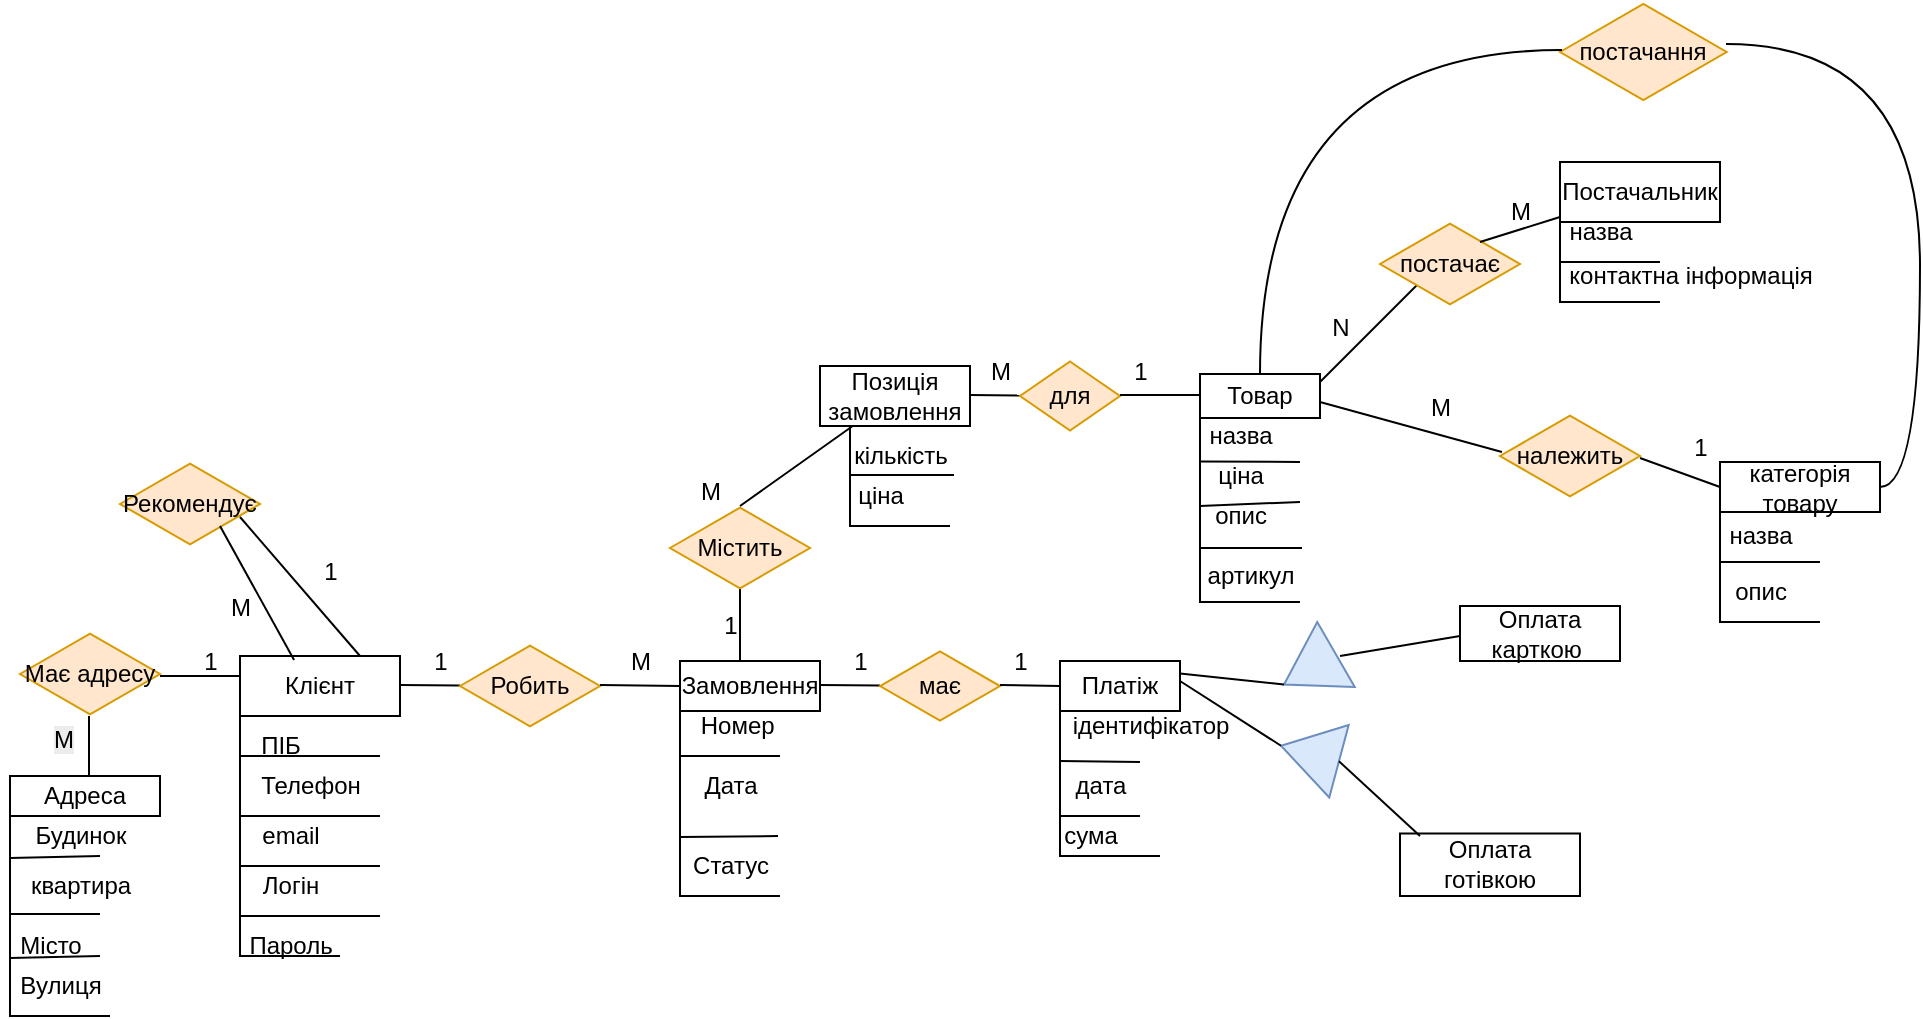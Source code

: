 <mxfile version="28.2.0">
  <diagram name="Страница — 1" id="gN5ePoB_m-Cr2doreSHa">
    <mxGraphModel dx="1426" dy="785" grid="1" gridSize="10" guides="1" tooltips="1" connect="1" arrows="1" fold="1" page="1" pageScale="1" pageWidth="1169" pageHeight="827" math="0" shadow="0">
      <root>
        <mxCell id="0" />
        <mxCell id="1" parent="0" />
        <mxCell id="NQxZ1PX0H9LZG48VBt8V-1" value="Клієнт" style="rounded=0;whiteSpace=wrap;html=1;" parent="1" vertex="1">
          <mxGeometry x="240" y="417" width="80" height="30" as="geometry" />
        </mxCell>
        <mxCell id="NQxZ1PX0H9LZG48VBt8V-2" value="" style="endArrow=none;html=1;rounded=0;" parent="1" target="NQxZ1PX0H9LZG48VBt8V-3" edge="1">
          <mxGeometry width="50" height="50" relative="1" as="geometry">
            <mxPoint x="320" y="431.5" as="sourcePoint" />
            <mxPoint x="360" y="432" as="targetPoint" />
          </mxGeometry>
        </mxCell>
        <mxCell id="NQxZ1PX0H9LZG48VBt8V-3" value="Робить" style="html=1;whiteSpace=wrap;aspect=fixed;shape=isoRectangle;fillColor=#ffe6cc;strokeColor=#d79b00;" parent="1" vertex="1">
          <mxGeometry x="350" y="411" width="70" height="42" as="geometry" />
        </mxCell>
        <mxCell id="NQxZ1PX0H9LZG48VBt8V-4" value="" style="strokeWidth=1;html=1;shape=mxgraph.flowchart.annotation_1;align=left;pointerEvents=1;gradientColor=default;" parent="1" vertex="1">
          <mxGeometry x="240" y="447" width="50" height="120" as="geometry" />
        </mxCell>
        <mxCell id="NQxZ1PX0H9LZG48VBt8V-5" value="ПІБ" style="text;html=1;align=center;verticalAlign=middle;resizable=0;points=[];autosize=1;strokeColor=none;fillColor=none;" parent="1" vertex="1">
          <mxGeometry x="240" y="447" width="40" height="30" as="geometry" />
        </mxCell>
        <mxCell id="NQxZ1PX0H9LZG48VBt8V-6" value="Телефон" style="text;html=1;align=center;verticalAlign=middle;resizable=0;points=[];autosize=1;strokeColor=none;fillColor=none;" parent="1" vertex="1">
          <mxGeometry x="240" y="467" width="70" height="30" as="geometry" />
        </mxCell>
        <mxCell id="NQxZ1PX0H9LZG48VBt8V-7" value="email" style="text;html=1;align=center;verticalAlign=middle;resizable=0;points=[];autosize=1;strokeColor=none;fillColor=none;" parent="1" vertex="1">
          <mxGeometry x="240" y="492" width="50" height="30" as="geometry" />
        </mxCell>
        <mxCell id="NQxZ1PX0H9LZG48VBt8V-8" value="Логін" style="text;html=1;align=center;verticalAlign=middle;resizable=0;points=[];autosize=1;strokeColor=none;fillColor=none;" parent="1" vertex="1">
          <mxGeometry x="240" y="517" width="50" height="30" as="geometry" />
        </mxCell>
        <mxCell id="NQxZ1PX0H9LZG48VBt8V-9" value="Пароль" style="text;html=1;align=center;verticalAlign=middle;resizable=0;points=[];autosize=1;strokeColor=none;fillColor=none;" parent="1" vertex="1">
          <mxGeometry x="230" y="547" width="70" height="30" as="geometry" />
        </mxCell>
        <mxCell id="NQxZ1PX0H9LZG48VBt8V-10" value="" style="endArrow=none;html=1;rounded=0;" parent="1" edge="1">
          <mxGeometry width="50" height="50" relative="1" as="geometry">
            <mxPoint x="240" y="467" as="sourcePoint" />
            <mxPoint x="310" y="467" as="targetPoint" />
          </mxGeometry>
        </mxCell>
        <mxCell id="NQxZ1PX0H9LZG48VBt8V-12" value="" style="endArrow=none;html=1;rounded=0;" parent="1" edge="1">
          <mxGeometry width="50" height="50" relative="1" as="geometry">
            <mxPoint x="240" y="522" as="sourcePoint" />
            <mxPoint x="310" y="522" as="targetPoint" />
          </mxGeometry>
        </mxCell>
        <mxCell id="NQxZ1PX0H9LZG48VBt8V-13" value="" style="endArrow=none;html=1;rounded=0;entryX=1;entryY=1;entryDx=0;entryDy=0;entryPerimeter=0;" parent="1" target="NQxZ1PX0H9LZG48VBt8V-6" edge="1">
          <mxGeometry width="50" height="50" relative="1" as="geometry">
            <mxPoint x="240" y="497" as="sourcePoint" />
            <mxPoint x="290" y="447" as="targetPoint" />
          </mxGeometry>
        </mxCell>
        <mxCell id="NQxZ1PX0H9LZG48VBt8V-14" value="" style="endArrow=none;html=1;rounded=0;" parent="1" edge="1">
          <mxGeometry width="50" height="50" relative="1" as="geometry">
            <mxPoint x="240" y="547" as="sourcePoint" />
            <mxPoint x="310" y="547" as="targetPoint" />
          </mxGeometry>
        </mxCell>
        <mxCell id="NQxZ1PX0H9LZG48VBt8V-16" value="" style="endArrow=none;html=1;rounded=0;" parent="1" edge="1">
          <mxGeometry width="50" height="50" relative="1" as="geometry">
            <mxPoint x="420" y="431.5" as="sourcePoint" />
            <mxPoint x="460" y="432" as="targetPoint" />
          </mxGeometry>
        </mxCell>
        <mxCell id="NQxZ1PX0H9LZG48VBt8V-17" value="Замовлення" style="rounded=0;whiteSpace=wrap;html=1;" parent="1" vertex="1">
          <mxGeometry x="460" y="419.5" width="70" height="25" as="geometry" />
        </mxCell>
        <mxCell id="NQxZ1PX0H9LZG48VBt8V-20" value="" style="strokeWidth=1;html=1;shape=mxgraph.flowchart.annotation_1;align=left;pointerEvents=1;" parent="1" vertex="1">
          <mxGeometry x="460" y="444.5" width="50" height="92.5" as="geometry" />
        </mxCell>
        <mxCell id="NQxZ1PX0H9LZG48VBt8V-22" value="Номер&amp;nbsp;" style="text;html=1;align=center;verticalAlign=middle;resizable=0;points=[];autosize=1;strokeColor=none;fillColor=none;" parent="1" vertex="1">
          <mxGeometry x="460" y="437" width="60" height="30" as="geometry" />
        </mxCell>
        <mxCell id="NQxZ1PX0H9LZG48VBt8V-23" value="Дата" style="text;html=1;align=center;verticalAlign=middle;resizable=0;points=[];autosize=1;strokeColor=none;fillColor=none;" parent="1" vertex="1">
          <mxGeometry x="460" y="467" width="50" height="30" as="geometry" />
        </mxCell>
        <mxCell id="NQxZ1PX0H9LZG48VBt8V-24" value="Статус" style="text;html=1;align=center;verticalAlign=middle;resizable=0;points=[];autosize=1;strokeColor=none;fillColor=none;" parent="1" vertex="1">
          <mxGeometry x="455" y="507" width="60" height="30" as="geometry" />
        </mxCell>
        <mxCell id="NQxZ1PX0H9LZG48VBt8V-25" value="" style="endArrow=none;html=1;rounded=0;entryX=0.98;entryY=0.676;entryDx=0;entryDy=0;entryPerimeter=0;" parent="1" target="NQxZ1PX0H9LZG48VBt8V-20" edge="1">
          <mxGeometry width="50" height="50" relative="1" as="geometry">
            <mxPoint x="460" y="507.49" as="sourcePoint" />
            <mxPoint x="509" y="506.5" as="targetPoint" />
          </mxGeometry>
        </mxCell>
        <mxCell id="NQxZ1PX0H9LZG48VBt8V-26" value="" style="endArrow=none;html=1;rounded=0;" parent="1" edge="1">
          <mxGeometry width="50" height="50" relative="1" as="geometry">
            <mxPoint x="460" y="467" as="sourcePoint" />
            <mxPoint x="510" y="467" as="targetPoint" />
          </mxGeometry>
        </mxCell>
        <mxCell id="NQxZ1PX0H9LZG48VBt8V-27" value="" style="endArrow=none;html=1;rounded=0;" parent="1" edge="1">
          <mxGeometry width="50" height="50" relative="1" as="geometry">
            <mxPoint x="200" y="427" as="sourcePoint" />
            <mxPoint x="240" y="427" as="targetPoint" />
          </mxGeometry>
        </mxCell>
        <mxCell id="NQxZ1PX0H9LZG48VBt8V-28" value="Має адресу" style="html=1;whiteSpace=wrap;aspect=fixed;shape=isoRectangle;fillColor=#ffe6cc;strokeColor=#d79b00;" parent="1" vertex="1">
          <mxGeometry x="130" y="405" width="70" height="42" as="geometry" />
        </mxCell>
        <mxCell id="NQxZ1PX0H9LZG48VBt8V-37" value="" style="strokeWidth=1;html=1;shape=mxgraph.flowchart.annotation_1;align=left;pointerEvents=1;" parent="1" vertex="1">
          <mxGeometry x="125" y="497" width="50" height="100" as="geometry" />
        </mxCell>
        <mxCell id="NQxZ1PX0H9LZG48VBt8V-38" value="" style="endArrow=none;html=1;rounded=0;" parent="1" edge="1">
          <mxGeometry width="50" height="50" relative="1" as="geometry">
            <mxPoint x="164.5" y="477" as="sourcePoint" />
            <mxPoint x="164.5" y="447" as="targetPoint" />
          </mxGeometry>
        </mxCell>
        <mxCell id="NQxZ1PX0H9LZG48VBt8V-39" value="Адреса" style="rounded=0;whiteSpace=wrap;html=1;" parent="1" vertex="1">
          <mxGeometry x="125" y="477" width="75" height="20" as="geometry" />
        </mxCell>
        <mxCell id="NQxZ1PX0H9LZG48VBt8V-40" value="" style="endArrow=none;html=1;rounded=0;" parent="1" edge="1">
          <mxGeometry width="50" height="50" relative="1" as="geometry">
            <mxPoint x="125" y="568" as="sourcePoint" />
            <mxPoint x="170" y="567" as="targetPoint" />
          </mxGeometry>
        </mxCell>
        <mxCell id="NQxZ1PX0H9LZG48VBt8V-41" value="" style="endArrow=none;html=1;rounded=0;" parent="1" edge="1">
          <mxGeometry width="50" height="50" relative="1" as="geometry">
            <mxPoint x="125" y="546" as="sourcePoint" />
            <mxPoint x="170" y="546" as="targetPoint" />
          </mxGeometry>
        </mxCell>
        <mxCell id="NQxZ1PX0H9LZG48VBt8V-42" value="" style="endArrow=none;html=1;rounded=0;" parent="1" edge="1">
          <mxGeometry width="50" height="50" relative="1" as="geometry">
            <mxPoint x="125" y="518" as="sourcePoint" />
            <mxPoint x="170" y="517" as="targetPoint" />
          </mxGeometry>
        </mxCell>
        <mxCell id="NQxZ1PX0H9LZG48VBt8V-43" value="Будинок" style="text;html=1;align=center;verticalAlign=middle;resizable=0;points=[];autosize=1;strokeColor=none;fillColor=none;" parent="1" vertex="1">
          <mxGeometry x="125" y="492" width="70" height="30" as="geometry" />
        </mxCell>
        <mxCell id="NQxZ1PX0H9LZG48VBt8V-44" value="квартира" style="text;html=1;align=center;verticalAlign=middle;resizable=0;points=[];autosize=1;strokeColor=none;fillColor=none;" parent="1" vertex="1">
          <mxGeometry x="125" y="517" width="70" height="30" as="geometry" />
        </mxCell>
        <mxCell id="NQxZ1PX0H9LZG48VBt8V-45" value="Місто" style="text;html=1;align=center;verticalAlign=middle;resizable=0;points=[];autosize=1;strokeColor=none;fillColor=none;" parent="1" vertex="1">
          <mxGeometry x="120" y="547" width="50" height="30" as="geometry" />
        </mxCell>
        <mxCell id="NQxZ1PX0H9LZG48VBt8V-46" value="Вулиця" style="text;html=1;align=center;verticalAlign=middle;resizable=0;points=[];autosize=1;strokeColor=none;fillColor=none;" parent="1" vertex="1">
          <mxGeometry x="120" y="567" width="60" height="30" as="geometry" />
        </mxCell>
        <mxCell id="NQxZ1PX0H9LZG48VBt8V-47" value="1" style="text;html=1;align=center;verticalAlign=middle;resizable=0;points=[];autosize=1;strokeColor=none;fillColor=none;" parent="1" vertex="1">
          <mxGeometry x="325" y="405" width="30" height="30" as="geometry" />
        </mxCell>
        <mxCell id="NQxZ1PX0H9LZG48VBt8V-48" value="M" style="text;html=1;align=center;verticalAlign=middle;resizable=0;points=[];autosize=1;strokeColor=none;fillColor=none;" parent="1" vertex="1">
          <mxGeometry x="425" y="405" width="30" height="30" as="geometry" />
        </mxCell>
        <mxCell id="NQxZ1PX0H9LZG48VBt8V-49" value="1" style="text;html=1;align=center;verticalAlign=middle;resizable=0;points=[];autosize=1;strokeColor=none;fillColor=none;" parent="1" vertex="1">
          <mxGeometry x="210" y="405" width="30" height="30" as="geometry" />
        </mxCell>
        <mxCell id="NQxZ1PX0H9LZG48VBt8V-50" value="&lt;span style=&quot;color: rgb(0, 0, 0); font-family: Helvetica; font-size: 12px; font-style: normal; font-variant-ligatures: normal; font-variant-caps: normal; font-weight: 400; letter-spacing: normal; orphans: 2; text-align: center; text-indent: 0px; text-transform: none; widows: 2; word-spacing: 0px; -webkit-text-stroke-width: 0px; white-space: nowrap; background-color: rgb(236, 236, 236); text-decoration-thickness: initial; text-decoration-style: initial; text-decoration-color: initial; display: inline !important; float: none;&quot;&gt;M&lt;/span&gt;" style="text;whiteSpace=wrap;html=1;" parent="1" vertex="1">
          <mxGeometry x="145" y="444.5" width="40" height="40" as="geometry" />
        </mxCell>
        <mxCell id="NQxZ1PX0H9LZG48VBt8V-51" value="" style="endArrow=none;html=1;rounded=0;" parent="1" target="NQxZ1PX0H9LZG48VBt8V-52" edge="1">
          <mxGeometry width="50" height="50" relative="1" as="geometry">
            <mxPoint x="530" y="431.5" as="sourcePoint" />
            <mxPoint x="570" y="431.5" as="targetPoint" />
          </mxGeometry>
        </mxCell>
        <mxCell id="NQxZ1PX0H9LZG48VBt8V-52" value="має" style="html=1;whiteSpace=wrap;aspect=fixed;shape=isoRectangle;fillColor=#ffe6cc;strokeColor=#d79b00;" parent="1" vertex="1">
          <mxGeometry x="560" y="414" width="60" height="36.01" as="geometry" />
        </mxCell>
        <mxCell id="NQxZ1PX0H9LZG48VBt8V-53" value="1" style="text;html=1;align=center;verticalAlign=middle;resizable=0;points=[];autosize=1;strokeColor=none;fillColor=none;" parent="1" vertex="1">
          <mxGeometry x="535" y="405" width="30" height="30" as="geometry" />
        </mxCell>
        <mxCell id="NQxZ1PX0H9LZG48VBt8V-54" value="" style="endArrow=none;html=1;rounded=0;" parent="1" edge="1">
          <mxGeometry width="50" height="50" relative="1" as="geometry">
            <mxPoint x="620" y="431.5" as="sourcePoint" />
            <mxPoint x="650" y="432" as="targetPoint" />
          </mxGeometry>
        </mxCell>
        <mxCell id="NQxZ1PX0H9LZG48VBt8V-56" value="Платіж" style="rounded=0;whiteSpace=wrap;html=1;" parent="1" vertex="1">
          <mxGeometry x="650" y="419.5" width="60" height="25" as="geometry" />
        </mxCell>
        <mxCell id="NQxZ1PX0H9LZG48VBt8V-57" value="1" style="text;html=1;align=center;verticalAlign=middle;resizable=0;points=[];autosize=1;strokeColor=none;fillColor=none;" parent="1" vertex="1">
          <mxGeometry x="615" y="405" width="30" height="30" as="geometry" />
        </mxCell>
        <mxCell id="NQxZ1PX0H9LZG48VBt8V-58" value="" style="strokeWidth=1;html=1;shape=mxgraph.flowchart.annotation_1;align=left;pointerEvents=1;" parent="1" vertex="1">
          <mxGeometry x="650" y="444.5" width="50" height="72.5" as="geometry" />
        </mxCell>
        <mxCell id="NQxZ1PX0H9LZG48VBt8V-59" value="" style="endArrow=none;html=1;rounded=0;" parent="1" edge="1">
          <mxGeometry width="50" height="50" relative="1" as="geometry">
            <mxPoint x="650" y="469.5" as="sourcePoint" />
            <mxPoint x="690" y="470" as="targetPoint" />
          </mxGeometry>
        </mxCell>
        <mxCell id="NQxZ1PX0H9LZG48VBt8V-61" value="" style="endArrow=none;html=1;rounded=0;entryX=0.8;entryY=0.724;entryDx=0;entryDy=0;entryPerimeter=0;" parent="1" target="NQxZ1PX0H9LZG48VBt8V-58" edge="1">
          <mxGeometry width="50" height="50" relative="1" as="geometry">
            <mxPoint x="650" y="497" as="sourcePoint" />
            <mxPoint x="700" y="447" as="targetPoint" />
          </mxGeometry>
        </mxCell>
        <mxCell id="NQxZ1PX0H9LZG48VBt8V-62" value="сума" style="text;html=1;align=center;verticalAlign=middle;resizable=0;points=[];autosize=1;strokeColor=none;fillColor=none;" parent="1" vertex="1">
          <mxGeometry x="640" y="492" width="50" height="30" as="geometry" />
        </mxCell>
        <mxCell id="NQxZ1PX0H9LZG48VBt8V-63" value="дата" style="text;html=1;align=center;verticalAlign=middle;resizable=0;points=[];autosize=1;strokeColor=none;fillColor=none;" parent="1" vertex="1">
          <mxGeometry x="645" y="467" width="50" height="30" as="geometry" />
        </mxCell>
        <mxCell id="NQxZ1PX0H9LZG48VBt8V-64" value="ідентифікатор" style="text;html=1;align=center;verticalAlign=middle;resizable=0;points=[];autosize=1;strokeColor=none;fillColor=none;" parent="1" vertex="1">
          <mxGeometry x="645" y="437" width="100" height="30" as="geometry" />
        </mxCell>
        <mxCell id="NQxZ1PX0H9LZG48VBt8V-65" value="" style="triangle;whiteSpace=wrap;html=1;rotation=-165;fillColor=#dae8fc;strokeColor=#6c8ebf;" parent="1" vertex="1">
          <mxGeometry x="760" y="447" width="30" height="37.5" as="geometry" />
        </mxCell>
        <mxCell id="NQxZ1PX0H9LZG48VBt8V-66" value="" style="endArrow=none;html=1;rounded=0;entryX=1;entryY=0.5;entryDx=0;entryDy=0;" parent="1" target="NQxZ1PX0H9LZG48VBt8V-65" edge="1">
          <mxGeometry width="50" height="50" relative="1" as="geometry">
            <mxPoint x="710" y="429.5" as="sourcePoint" />
            <mxPoint x="760" y="379.5" as="targetPoint" />
          </mxGeometry>
        </mxCell>
        <mxCell id="NQxZ1PX0H9LZG48VBt8V-67" value="Оплата готівкою" style="rounded=0;whiteSpace=wrap;html=1;" parent="1" vertex="1">
          <mxGeometry x="820" y="505.75" width="90" height="31.25" as="geometry" />
        </mxCell>
        <mxCell id="NQxZ1PX0H9LZG48VBt8V-68" value="Оплата карткою&amp;nbsp;" style="rounded=0;whiteSpace=wrap;html=1;" parent="1" vertex="1">
          <mxGeometry x="850" y="392" width="80" height="27.5" as="geometry" />
        </mxCell>
        <mxCell id="NQxZ1PX0H9LZG48VBt8V-70" value="" style="endArrow=none;html=1;rounded=0;exitX=0;exitY=0.5;exitDx=0;exitDy=0;" parent="1" source="NQxZ1PX0H9LZG48VBt8V-65" edge="1">
          <mxGeometry width="50" height="50" relative="1" as="geometry">
            <mxPoint x="790" y="542" as="sourcePoint" />
            <mxPoint x="830" y="507" as="targetPoint" />
          </mxGeometry>
        </mxCell>
        <mxCell id="NQxZ1PX0H9LZG48VBt8V-72" value="" style="triangle;whiteSpace=wrap;html=1;rotation=-210;fillColor=#dae8fc;strokeColor=#6c8ebf;" parent="1" vertex="1">
          <mxGeometry x="760.002" y="405.003" width="30" height="37.5" as="geometry" />
        </mxCell>
        <mxCell id="NQxZ1PX0H9LZG48VBt8V-73" value="" style="endArrow=none;html=1;rounded=0;exitX=1;exitY=0.25;exitDx=0;exitDy=0;entryX=1;entryY=0.5;entryDx=0;entryDy=0;" parent="1" source="NQxZ1PX0H9LZG48VBt8V-56" target="NQxZ1PX0H9LZG48VBt8V-72" edge="1">
          <mxGeometry width="50" height="50" relative="1" as="geometry">
            <mxPoint x="710" y="484.5" as="sourcePoint" />
            <mxPoint x="760" y="434.5" as="targetPoint" />
          </mxGeometry>
        </mxCell>
        <mxCell id="NQxZ1PX0H9LZG48VBt8V-74" value="" style="endArrow=none;html=1;rounded=0;" parent="1" edge="1">
          <mxGeometry width="50" height="50" relative="1" as="geometry">
            <mxPoint x="790" y="417" as="sourcePoint" />
            <mxPoint x="850" y="407.01" as="targetPoint" />
          </mxGeometry>
        </mxCell>
        <mxCell id="NQxZ1PX0H9LZG48VBt8V-75" value="" style="endArrow=none;html=1;rounded=0;" parent="1" edge="1">
          <mxGeometry width="50" height="50" relative="1" as="geometry">
            <mxPoint x="490" y="419.5" as="sourcePoint" />
            <mxPoint x="490" y="382" as="targetPoint" />
          </mxGeometry>
        </mxCell>
        <mxCell id="NQxZ1PX0H9LZG48VBt8V-76" value="Містить" style="html=1;whiteSpace=wrap;aspect=fixed;shape=isoRectangle;fillColor=#ffe6cc;strokeColor=#d79b00;" parent="1" vertex="1">
          <mxGeometry x="455" y="342" width="70" height="42" as="geometry" />
        </mxCell>
        <mxCell id="NQxZ1PX0H9LZG48VBt8V-77" value="1" style="text;html=1;align=center;verticalAlign=middle;resizable=0;points=[];autosize=1;strokeColor=none;fillColor=none;" parent="1" vertex="1">
          <mxGeometry x="470" y="387" width="30" height="30" as="geometry" />
        </mxCell>
        <mxCell id="NQxZ1PX0H9LZG48VBt8V-79" value="" style="endArrow=none;html=1;rounded=0;" parent="1" target="NQxZ1PX0H9LZG48VBt8V-80" edge="1">
          <mxGeometry width="50" height="50" relative="1" as="geometry">
            <mxPoint x="490" y="342" as="sourcePoint" />
            <mxPoint x="490" y="302" as="targetPoint" />
          </mxGeometry>
        </mxCell>
        <mxCell id="NQxZ1PX0H9LZG48VBt8V-80" value="Позиція замовлення" style="rounded=0;whiteSpace=wrap;html=1;" parent="1" vertex="1">
          <mxGeometry x="530" y="272" width="75" height="30" as="geometry" />
        </mxCell>
        <mxCell id="NQxZ1PX0H9LZG48VBt8V-81" value="М" style="text;html=1;align=center;verticalAlign=middle;resizable=0;points=[];autosize=1;strokeColor=none;fillColor=none;" parent="1" vertex="1">
          <mxGeometry x="460" y="320" width="30" height="30" as="geometry" />
        </mxCell>
        <mxCell id="NQxZ1PX0H9LZG48VBt8V-82" value="" style="strokeWidth=1;html=1;shape=mxgraph.flowchart.annotation_1;align=left;pointerEvents=1;" parent="1" vertex="1">
          <mxGeometry x="545" y="302" width="50" height="50" as="geometry" />
        </mxCell>
        <mxCell id="NQxZ1PX0H9LZG48VBt8V-83" value="" style="endArrow=none;html=1;rounded=0;entryX=1.04;entryY=0.36;entryDx=0;entryDy=0;entryPerimeter=0;" parent="1" edge="1">
          <mxGeometry width="50" height="50" relative="1" as="geometry">
            <mxPoint x="545" y="326.5" as="sourcePoint" />
            <mxPoint x="597" y="326.5" as="targetPoint" />
          </mxGeometry>
        </mxCell>
        <mxCell id="NQxZ1PX0H9LZG48VBt8V-85" value="кількість" style="text;html=1;align=center;verticalAlign=middle;resizable=0;points=[];autosize=1;strokeColor=none;fillColor=none;" parent="1" vertex="1">
          <mxGeometry x="535" y="302" width="70" height="30" as="geometry" />
        </mxCell>
        <mxCell id="NQxZ1PX0H9LZG48VBt8V-86" value="ціна" style="text;html=1;align=center;verticalAlign=middle;resizable=0;points=[];autosize=1;strokeColor=none;fillColor=none;" parent="1" vertex="1">
          <mxGeometry x="535" y="322" width="50" height="30" as="geometry" />
        </mxCell>
        <mxCell id="NQxZ1PX0H9LZG48VBt8V-87" value="" style="endArrow=none;html=1;rounded=0;" parent="1" target="NQxZ1PX0H9LZG48VBt8V-88" edge="1">
          <mxGeometry width="50" height="50" relative="1" as="geometry">
            <mxPoint x="605" y="286.5" as="sourcePoint" />
            <mxPoint x="640" y="286.5" as="targetPoint" />
          </mxGeometry>
        </mxCell>
        <mxCell id="NQxZ1PX0H9LZG48VBt8V-88" value="для" style="rhombus;whiteSpace=wrap;html=1;fillColor=#ffe6cc;strokeColor=#d79b00;" parent="1" vertex="1">
          <mxGeometry x="630" y="269.75" width="50" height="34.5" as="geometry" />
        </mxCell>
        <mxCell id="NQxZ1PX0H9LZG48VBt8V-89" value="М" style="text;html=1;align=center;verticalAlign=middle;resizable=0;points=[];autosize=1;strokeColor=none;fillColor=none;" parent="1" vertex="1">
          <mxGeometry x="605" y="260" width="30" height="30" as="geometry" />
        </mxCell>
        <mxCell id="NQxZ1PX0H9LZG48VBt8V-90" value="" style="endArrow=none;html=1;rounded=0;" parent="1" edge="1">
          <mxGeometry width="50" height="50" relative="1" as="geometry">
            <mxPoint x="680" y="286.5" as="sourcePoint" />
            <mxPoint x="720" y="286.5" as="targetPoint" />
          </mxGeometry>
        </mxCell>
        <mxCell id="NQxZ1PX0H9LZG48VBt8V-91" value="1" style="text;html=1;align=center;verticalAlign=middle;resizable=0;points=[];autosize=1;strokeColor=none;fillColor=none;" parent="1" vertex="1">
          <mxGeometry x="675" y="260" width="30" height="30" as="geometry" />
        </mxCell>
        <mxCell id="NQxZ1PX0H9LZG48VBt8V-92" value="Товар" style="rounded=0;whiteSpace=wrap;html=1;" parent="1" vertex="1">
          <mxGeometry x="720" y="276" width="60" height="22" as="geometry" />
        </mxCell>
        <mxCell id="NQxZ1PX0H9LZG48VBt8V-93" value="" style="strokeWidth=1;html=1;shape=mxgraph.flowchart.annotation_1;align=left;pointerEvents=1;" parent="1" vertex="1">
          <mxGeometry x="720" y="298" width="50" height="92" as="geometry" />
        </mxCell>
        <mxCell id="NQxZ1PX0H9LZG48VBt8V-94" value="" style="endArrow=none;html=1;rounded=0;" parent="1" target="NQxZ1PX0H9LZG48VBt8V-93" edge="1">
          <mxGeometry width="50" height="50" relative="1" as="geometry">
            <mxPoint x="720" y="319.75" as="sourcePoint" />
            <mxPoint x="770" y="269.75" as="targetPoint" />
            <Array as="points">
              <mxPoint x="770" y="320" />
            </Array>
          </mxGeometry>
        </mxCell>
        <mxCell id="NQxZ1PX0H9LZG48VBt8V-95" value="" style="endArrow=none;html=1;rounded=0;" parent="1" edge="1">
          <mxGeometry width="50" height="50" relative="1" as="geometry">
            <mxPoint x="720" y="342" as="sourcePoint" />
            <mxPoint x="770" y="340" as="targetPoint" />
          </mxGeometry>
        </mxCell>
        <mxCell id="NQxZ1PX0H9LZG48VBt8V-97" value="назва" style="text;html=1;align=center;verticalAlign=middle;resizable=0;points=[];autosize=1;strokeColor=none;fillColor=none;" parent="1" vertex="1">
          <mxGeometry x="710" y="292" width="60" height="30" as="geometry" />
        </mxCell>
        <mxCell id="NQxZ1PX0H9LZG48VBt8V-98" value="ціна" style="text;html=1;align=center;verticalAlign=middle;resizable=0;points=[];autosize=1;strokeColor=none;fillColor=none;" parent="1" vertex="1">
          <mxGeometry x="715" y="312" width="50" height="30" as="geometry" />
        </mxCell>
        <mxCell id="NQxZ1PX0H9LZG48VBt8V-99" value="опис" style="text;html=1;align=center;verticalAlign=middle;resizable=0;points=[];autosize=1;strokeColor=none;fillColor=none;" parent="1" vertex="1">
          <mxGeometry x="715" y="332" width="50" height="30" as="geometry" />
        </mxCell>
        <mxCell id="NQxZ1PX0H9LZG48VBt8V-100" value="" style="endArrow=none;html=1;rounded=0;" parent="1" edge="1">
          <mxGeometry width="50" height="50" relative="1" as="geometry">
            <mxPoint x="780" y="280" as="sourcePoint" />
            <mxPoint x="830" y="230" as="targetPoint" />
          </mxGeometry>
        </mxCell>
        <mxCell id="NQxZ1PX0H9LZG48VBt8V-101" value="постачає" style="html=1;whiteSpace=wrap;aspect=fixed;shape=isoRectangle;fillColor=#ffe6cc;strokeColor=#d79b00;" parent="1" vertex="1">
          <mxGeometry x="810" y="200" width="70" height="42" as="geometry" />
        </mxCell>
        <mxCell id="NQxZ1PX0H9LZG48VBt8V-102" value="" style="endArrow=none;html=1;rounded=0;" parent="1" target="NQxZ1PX0H9LZG48VBt8V-103" edge="1">
          <mxGeometry width="50" height="50" relative="1" as="geometry">
            <mxPoint x="860" y="210" as="sourcePoint" />
            <mxPoint x="900" y="190" as="targetPoint" />
          </mxGeometry>
        </mxCell>
        <mxCell id="NQxZ1PX0H9LZG48VBt8V-103" value="Постачальник" style="rounded=0;whiteSpace=wrap;html=1;" parent="1" vertex="1">
          <mxGeometry x="900" y="170" width="80" height="30" as="geometry" />
        </mxCell>
        <mxCell id="NQxZ1PX0H9LZG48VBt8V-104" value="постачання" style="html=1;whiteSpace=wrap;aspect=fixed;shape=isoRectangle;fillColor=#ffe6cc;strokeColor=#d79b00;" parent="1" vertex="1">
          <mxGeometry x="900" y="90" width="83.33" height="50" as="geometry" />
        </mxCell>
        <mxCell id="NQxZ1PX0H9LZG48VBt8V-106" style="edgeStyle=orthogonalEdgeStyle;shape=filledEdge;curved=1;rounded=0;orthogonalLoop=1;jettySize=auto;html=1;entryX=0.012;entryY=0.48;entryDx=0;entryDy=0;entryPerimeter=0;endArrow=none;endFill=0;" parent="1" source="NQxZ1PX0H9LZG48VBt8V-92" target="NQxZ1PX0H9LZG48VBt8V-104" edge="1">
          <mxGeometry relative="1" as="geometry">
            <Array as="points">
              <mxPoint x="750" y="114" />
            </Array>
          </mxGeometry>
        </mxCell>
        <mxCell id="NQxZ1PX0H9LZG48VBt8V-107" value="N" style="text;html=1;align=center;verticalAlign=middle;resizable=0;points=[];autosize=1;strokeColor=none;fillColor=none;" parent="1" vertex="1">
          <mxGeometry x="775" y="238" width="30" height="30" as="geometry" />
        </mxCell>
        <mxCell id="NQxZ1PX0H9LZG48VBt8V-108" value="M" style="text;html=1;align=center;verticalAlign=middle;resizable=0;points=[];autosize=1;strokeColor=none;fillColor=none;" parent="1" vertex="1">
          <mxGeometry x="865" y="180" width="30" height="30" as="geometry" />
        </mxCell>
        <mxCell id="NQxZ1PX0H9LZG48VBt8V-112" value="" style="endArrow=none;html=1;rounded=0;curved=1;entryX=1.02;entryY=0.707;entryDx=0;entryDy=0;entryPerimeter=0;" parent="1" target="NQxZ1PX0H9LZG48VBt8V-93" edge="1">
          <mxGeometry width="50" height="50" relative="1" as="geometry">
            <mxPoint x="720" y="363" as="sourcePoint" />
            <mxPoint x="600" y="280" as="targetPoint" />
          </mxGeometry>
        </mxCell>
        <mxCell id="NQxZ1PX0H9LZG48VBt8V-113" value="артикул" style="text;html=1;align=center;verticalAlign=middle;resizable=0;points=[];autosize=1;strokeColor=none;fillColor=none;" parent="1" vertex="1">
          <mxGeometry x="710" y="362" width="70" height="30" as="geometry" />
        </mxCell>
        <mxCell id="NQxZ1PX0H9LZG48VBt8V-114" value="" style="strokeWidth=1;html=1;shape=mxgraph.flowchart.annotation_1;align=left;pointerEvents=1;" parent="1" vertex="1">
          <mxGeometry x="900" y="200" width="50" height="40" as="geometry" />
        </mxCell>
        <mxCell id="NQxZ1PX0H9LZG48VBt8V-115" value="" style="endArrow=none;html=1;rounded=0;curved=1;entryX=1;entryY=0.5;entryDx=0;entryDy=0;entryPerimeter=0;" parent="1" target="NQxZ1PX0H9LZG48VBt8V-114" edge="1">
          <mxGeometry width="50" height="50" relative="1" as="geometry">
            <mxPoint x="900" y="220" as="sourcePoint" />
            <mxPoint x="950" y="170" as="targetPoint" />
          </mxGeometry>
        </mxCell>
        <mxCell id="NQxZ1PX0H9LZG48VBt8V-116" value="назва" style="text;html=1;align=center;verticalAlign=middle;resizable=0;points=[];autosize=1;strokeColor=none;fillColor=none;" parent="1" vertex="1">
          <mxGeometry x="890" y="190" width="60" height="30" as="geometry" />
        </mxCell>
        <mxCell id="NQxZ1PX0H9LZG48VBt8V-117" value="контактна інформація" style="text;html=1;align=center;verticalAlign=middle;resizable=0;points=[];autosize=1;strokeColor=none;fillColor=none;" parent="1" vertex="1">
          <mxGeometry x="890" y="212" width="150" height="30" as="geometry" />
        </mxCell>
        <mxCell id="NQxZ1PX0H9LZG48VBt8V-118" value="належить" style="html=1;whiteSpace=wrap;aspect=fixed;shape=isoRectangle;fillColor=#ffe6cc;strokeColor=#d79b00;" parent="1" vertex="1">
          <mxGeometry x="870" y="296" width="70" height="42" as="geometry" />
        </mxCell>
        <mxCell id="NQxZ1PX0H9LZG48VBt8V-119" value="" style="endArrow=none;html=1;rounded=0;curved=1;entryX=0.014;entryY=0.452;entryDx=0;entryDy=0;entryPerimeter=0;" parent="1" target="NQxZ1PX0H9LZG48VBt8V-118" edge="1">
          <mxGeometry width="50" height="50" relative="1" as="geometry">
            <mxPoint x="780" y="290" as="sourcePoint" />
            <mxPoint x="830" y="240" as="targetPoint" />
          </mxGeometry>
        </mxCell>
        <mxCell id="NQxZ1PX0H9LZG48VBt8V-120" value="категорія товару" style="rounded=0;whiteSpace=wrap;html=1;" parent="1" vertex="1">
          <mxGeometry x="980" y="320" width="80" height="25" as="geometry" />
        </mxCell>
        <mxCell id="NQxZ1PX0H9LZG48VBt8V-121" value="" style="endArrow=none;html=1;rounded=0;curved=1;entryX=0;entryY=0.5;entryDx=0;entryDy=0;" parent="1" target="NQxZ1PX0H9LZG48VBt8V-120" edge="1">
          <mxGeometry width="50" height="50" relative="1" as="geometry">
            <mxPoint x="940" y="318" as="sourcePoint" />
            <mxPoint x="990" y="268" as="targetPoint" />
          </mxGeometry>
        </mxCell>
        <mxCell id="NQxZ1PX0H9LZG48VBt8V-122" value="" style="strokeWidth=1;html=1;shape=mxgraph.flowchart.annotation_1;align=left;pointerEvents=1;" parent="1" vertex="1">
          <mxGeometry x="980" y="345" width="50" height="55" as="geometry" />
        </mxCell>
        <mxCell id="NQxZ1PX0H9LZG48VBt8V-124" value="" style="endArrow=none;html=1;rounded=0;curved=1;" parent="1" edge="1">
          <mxGeometry width="50" height="50" relative="1" as="geometry">
            <mxPoint x="980" y="370" as="sourcePoint" />
            <mxPoint x="1030" y="370" as="targetPoint" />
          </mxGeometry>
        </mxCell>
        <mxCell id="NQxZ1PX0H9LZG48VBt8V-126" value="назва" style="text;html=1;align=center;verticalAlign=middle;resizable=0;points=[];autosize=1;strokeColor=none;fillColor=none;" parent="1" vertex="1">
          <mxGeometry x="970" y="342" width="60" height="30" as="geometry" />
        </mxCell>
        <mxCell id="NQxZ1PX0H9LZG48VBt8V-129" value="опис" style="text;html=1;align=center;verticalAlign=middle;resizable=0;points=[];autosize=1;strokeColor=none;fillColor=none;" parent="1" vertex="1">
          <mxGeometry x="975" y="370" width="50" height="30" as="geometry" />
        </mxCell>
        <mxCell id="NQxZ1PX0H9LZG48VBt8V-130" style="edgeStyle=orthogonalEdgeStyle;shape=filledEdge;curved=1;rounded=0;orthogonalLoop=1;jettySize=auto;html=1;exitX=1;exitY=0.5;exitDx=0;exitDy=0;entryX=0.996;entryY=0.42;entryDx=0;entryDy=0;entryPerimeter=0;endArrow=none;endFill=0;" parent="1" source="NQxZ1PX0H9LZG48VBt8V-120" target="NQxZ1PX0H9LZG48VBt8V-104" edge="1">
          <mxGeometry relative="1" as="geometry" />
        </mxCell>
        <mxCell id="NQxZ1PX0H9LZG48VBt8V-131" value="M" style="text;html=1;align=center;verticalAlign=middle;resizable=0;points=[];autosize=1;strokeColor=none;fillColor=none;" parent="1" vertex="1">
          <mxGeometry x="825" y="278" width="30" height="30" as="geometry" />
        </mxCell>
        <mxCell id="NQxZ1PX0H9LZG48VBt8V-132" value="1" style="text;html=1;align=center;verticalAlign=middle;resizable=0;points=[];autosize=1;strokeColor=none;fillColor=none;" parent="1" vertex="1">
          <mxGeometry x="955" y="298" width="30" height="30" as="geometry" />
        </mxCell>
        <mxCell id="NQxZ1PX0H9LZG48VBt8V-133" value="Рекомендує" style="html=1;whiteSpace=wrap;aspect=fixed;shape=isoRectangle;fillColor=#ffe6cc;strokeColor=#d79b00;" parent="1" vertex="1">
          <mxGeometry x="180" y="320" width="70" height="42" as="geometry" />
        </mxCell>
        <mxCell id="NQxZ1PX0H9LZG48VBt8V-134" value="" style="endArrow=none;html=1;rounded=0;curved=1;exitX=0.338;exitY=0.067;exitDx=0;exitDy=0;exitPerimeter=0;" parent="1" source="NQxZ1PX0H9LZG48VBt8V-1" edge="1">
          <mxGeometry width="50" height="50" relative="1" as="geometry">
            <mxPoint x="180" y="402" as="sourcePoint" />
            <mxPoint x="230" y="352" as="targetPoint" />
          </mxGeometry>
        </mxCell>
        <mxCell id="NQxZ1PX0H9LZG48VBt8V-135" value="" style="endArrow=none;html=1;rounded=0;curved=1;exitX=0.75;exitY=0;exitDx=0;exitDy=0;" parent="1" source="NQxZ1PX0H9LZG48VBt8V-1" edge="1">
          <mxGeometry width="50" height="50" relative="1" as="geometry">
            <mxPoint x="190" y="397.5" as="sourcePoint" />
            <mxPoint x="240" y="347.5" as="targetPoint" />
          </mxGeometry>
        </mxCell>
        <mxCell id="NQxZ1PX0H9LZG48VBt8V-136" value="1" style="text;html=1;align=center;verticalAlign=middle;resizable=0;points=[];autosize=1;strokeColor=none;fillColor=none;" parent="1" vertex="1">
          <mxGeometry x="270" y="360" width="30" height="30" as="geometry" />
        </mxCell>
        <mxCell id="NQxZ1PX0H9LZG48VBt8V-137" value="М" style="text;html=1;align=center;verticalAlign=middle;resizable=0;points=[];autosize=1;strokeColor=none;fillColor=none;" parent="1" vertex="1">
          <mxGeometry x="225" y="378" width="30" height="30" as="geometry" />
        </mxCell>
      </root>
    </mxGraphModel>
  </diagram>
</mxfile>
